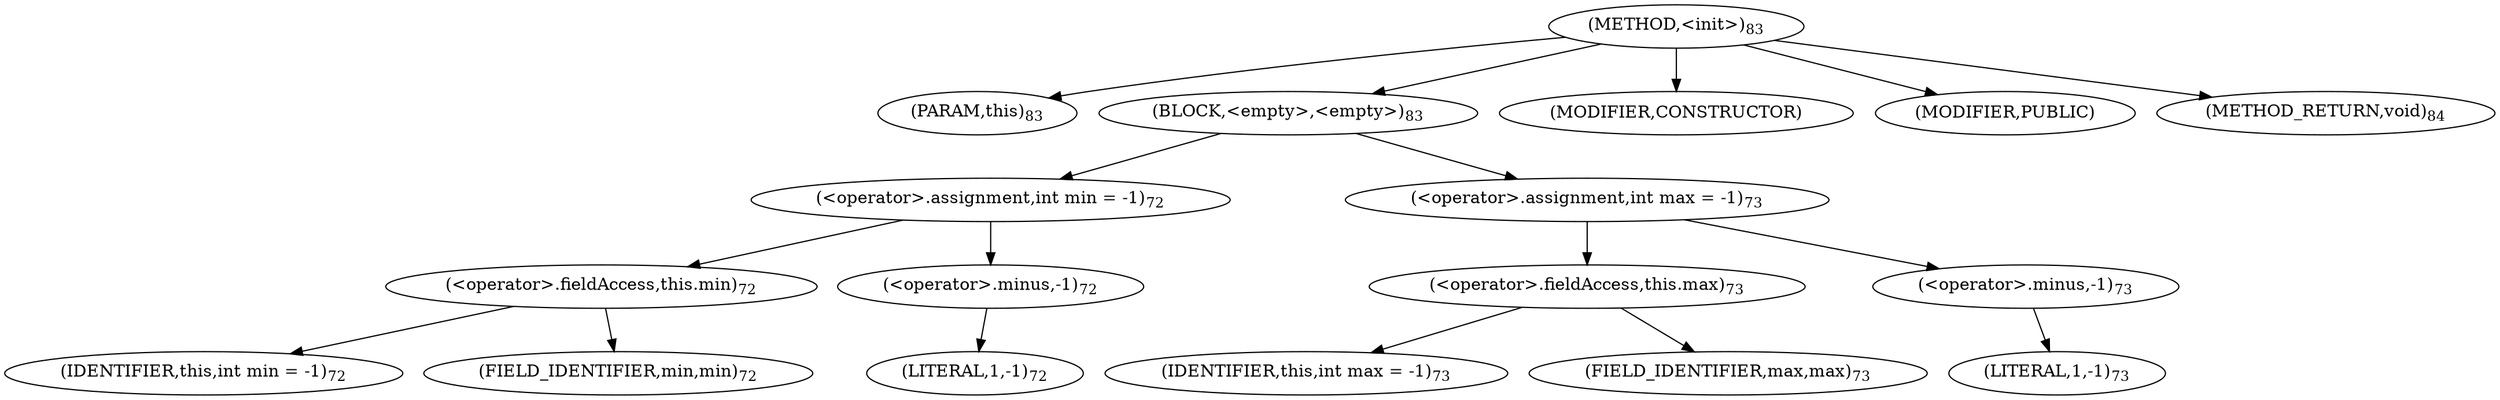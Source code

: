 digraph "&lt;init&gt;" {  
"42" [label = <(METHOD,&lt;init&gt;)<SUB>83</SUB>> ]
"43" [label = <(PARAM,this)<SUB>83</SUB>> ]
"44" [label = <(BLOCK,&lt;empty&gt;,&lt;empty&gt;)<SUB>83</SUB>> ]
"45" [label = <(&lt;operator&gt;.assignment,int min = -1)<SUB>72</SUB>> ]
"46" [label = <(&lt;operator&gt;.fieldAccess,this.min)<SUB>72</SUB>> ]
"47" [label = <(IDENTIFIER,this,int min = -1)<SUB>72</SUB>> ]
"48" [label = <(FIELD_IDENTIFIER,min,min)<SUB>72</SUB>> ]
"49" [label = <(&lt;operator&gt;.minus,-1)<SUB>72</SUB>> ]
"50" [label = <(LITERAL,1,-1)<SUB>72</SUB>> ]
"51" [label = <(&lt;operator&gt;.assignment,int max = -1)<SUB>73</SUB>> ]
"52" [label = <(&lt;operator&gt;.fieldAccess,this.max)<SUB>73</SUB>> ]
"53" [label = <(IDENTIFIER,this,int max = -1)<SUB>73</SUB>> ]
"54" [label = <(FIELD_IDENTIFIER,max,max)<SUB>73</SUB>> ]
"55" [label = <(&lt;operator&gt;.minus,-1)<SUB>73</SUB>> ]
"56" [label = <(LITERAL,1,-1)<SUB>73</SUB>> ]
"57" [label = <(MODIFIER,CONSTRUCTOR)> ]
"58" [label = <(MODIFIER,PUBLIC)> ]
"59" [label = <(METHOD_RETURN,void)<SUB>84</SUB>> ]
  "42" -> "43" 
  "42" -> "44" 
  "42" -> "57" 
  "42" -> "58" 
  "42" -> "59" 
  "44" -> "45" 
  "44" -> "51" 
  "45" -> "46" 
  "45" -> "49" 
  "46" -> "47" 
  "46" -> "48" 
  "49" -> "50" 
  "51" -> "52" 
  "51" -> "55" 
  "52" -> "53" 
  "52" -> "54" 
  "55" -> "56" 
}
